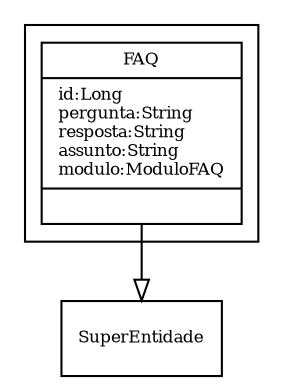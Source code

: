 digraph G{
fontname = "Times-Roman"
fontsize = 8

node [
        fontname = "Times-Roman"
        fontsize = 8
        shape = "record"
]

edge [
        fontname = "Times-Roman"
        fontsize = 8
]

subgraph clusterFAQ__PERGUNTAS_E_RESPOSTAS
{
FAQ [label = "{FAQ|id:Long\lpergunta:String\lresposta:String\lassunto:String\lmodulo:ModuloFAQ\l|\l}"]
}
edge [ arrowhead = "empty" headlabel = "" taillabel = ""] FAQ -> SuperEntidade
}
